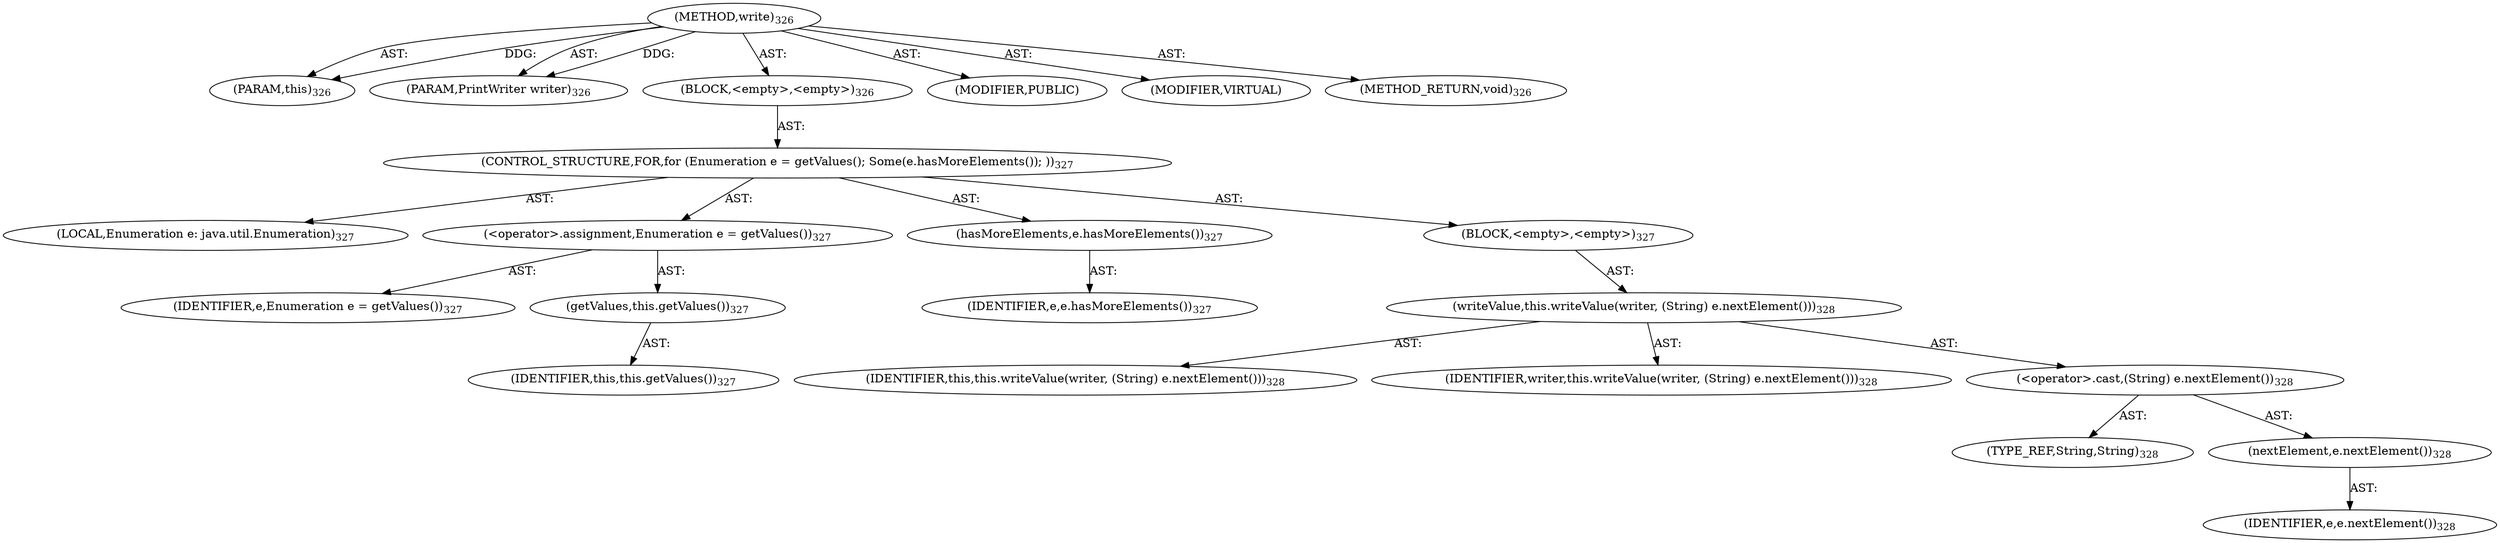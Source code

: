 digraph "write" {  
"111669149710" [label = <(METHOD,write)<SUB>326</SUB>> ]
"115964116998" [label = <(PARAM,this)<SUB>326</SUB>> ]
"115964117031" [label = <(PARAM,PrintWriter writer)<SUB>326</SUB>> ]
"25769803801" [label = <(BLOCK,&lt;empty&gt;,&lt;empty&gt;)<SUB>326</SUB>> ]
"47244640266" [label = <(CONTROL_STRUCTURE,FOR,for (Enumeration e = getValues(); Some(e.hasMoreElements()); ))<SUB>327</SUB>> ]
"94489280522" [label = <(LOCAL,Enumeration e: java.util.Enumeration)<SUB>327</SUB>> ]
"30064771200" [label = <(&lt;operator&gt;.assignment,Enumeration e = getValues())<SUB>327</SUB>> ]
"68719476852" [label = <(IDENTIFIER,e,Enumeration e = getValues())<SUB>327</SUB>> ]
"30064771201" [label = <(getValues,this.getValues())<SUB>327</SUB>> ]
"68719476744" [label = <(IDENTIFIER,this,this.getValues())<SUB>327</SUB>> ]
"30064771202" [label = <(hasMoreElements,e.hasMoreElements())<SUB>327</SUB>> ]
"68719476853" [label = <(IDENTIFIER,e,e.hasMoreElements())<SUB>327</SUB>> ]
"25769803802" [label = <(BLOCK,&lt;empty&gt;,&lt;empty&gt;)<SUB>327</SUB>> ]
"30064771203" [label = <(writeValue,this.writeValue(writer, (String) e.nextElement()))<SUB>328</SUB>> ]
"68719476745" [label = <(IDENTIFIER,this,this.writeValue(writer, (String) e.nextElement()))<SUB>328</SUB>> ]
"68719476854" [label = <(IDENTIFIER,writer,this.writeValue(writer, (String) e.nextElement()))<SUB>328</SUB>> ]
"30064771204" [label = <(&lt;operator&gt;.cast,(String) e.nextElement())<SUB>328</SUB>> ]
"180388626435" [label = <(TYPE_REF,String,String)<SUB>328</SUB>> ]
"30064771205" [label = <(nextElement,e.nextElement())<SUB>328</SUB>> ]
"68719476855" [label = <(IDENTIFIER,e,e.nextElement())<SUB>328</SUB>> ]
"133143986225" [label = <(MODIFIER,PUBLIC)> ]
"133143986226" [label = <(MODIFIER,VIRTUAL)> ]
"128849018894" [label = <(METHOD_RETURN,void)<SUB>326</SUB>> ]
  "111669149710" -> "115964116998"  [ label = "AST: "] 
  "111669149710" -> "115964117031"  [ label = "AST: "] 
  "111669149710" -> "25769803801"  [ label = "AST: "] 
  "111669149710" -> "133143986225"  [ label = "AST: "] 
  "111669149710" -> "133143986226"  [ label = "AST: "] 
  "111669149710" -> "128849018894"  [ label = "AST: "] 
  "25769803801" -> "47244640266"  [ label = "AST: "] 
  "47244640266" -> "94489280522"  [ label = "AST: "] 
  "47244640266" -> "30064771200"  [ label = "AST: "] 
  "47244640266" -> "30064771202"  [ label = "AST: "] 
  "47244640266" -> "25769803802"  [ label = "AST: "] 
  "30064771200" -> "68719476852"  [ label = "AST: "] 
  "30064771200" -> "30064771201"  [ label = "AST: "] 
  "30064771201" -> "68719476744"  [ label = "AST: "] 
  "30064771202" -> "68719476853"  [ label = "AST: "] 
  "25769803802" -> "30064771203"  [ label = "AST: "] 
  "30064771203" -> "68719476745"  [ label = "AST: "] 
  "30064771203" -> "68719476854"  [ label = "AST: "] 
  "30064771203" -> "30064771204"  [ label = "AST: "] 
  "30064771204" -> "180388626435"  [ label = "AST: "] 
  "30064771204" -> "30064771205"  [ label = "AST: "] 
  "30064771205" -> "68719476855"  [ label = "AST: "] 
  "111669149710" -> "115964116998"  [ label = "DDG: "] 
  "111669149710" -> "115964117031"  [ label = "DDG: "] 
}
